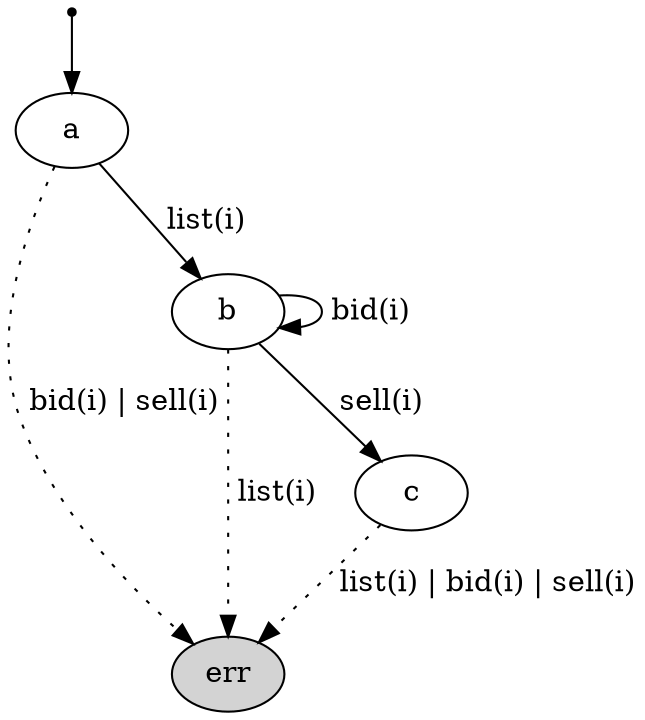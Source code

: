 digraph G {
 
init [shape=point]
err  [label = "err", style = filled];

init -> a
a -> b [label =" list(i)"]
b -> b [label = " bid(i)"]
b -> c [label = " sell(i)"]
a -> err [label = " bid(i) | sell(i)", style = dotted]
b -> err [label = " list(i)", style = dotted]
c -> err [label = " list(i) | bid(i) | sell(i)", style = dotted]

}